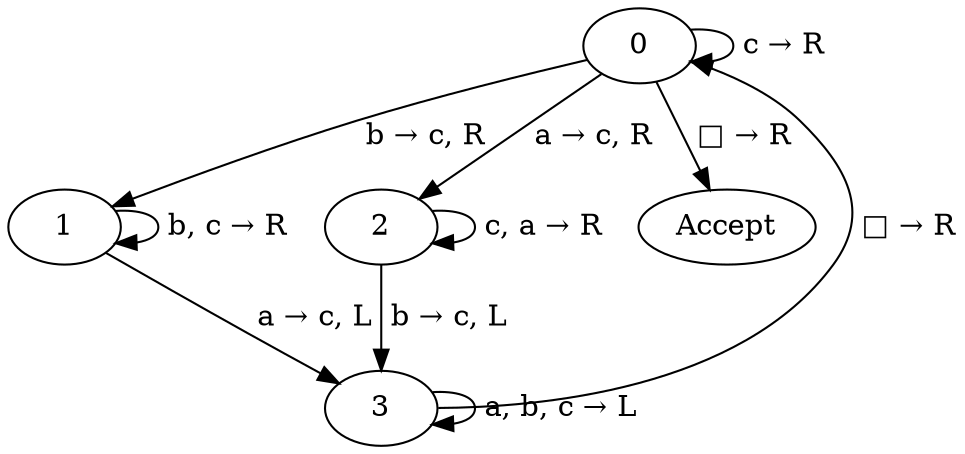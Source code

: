 digraph G { 
	graph [ dpi = 300 ];
	0 -> 1 [label = < b &#8594; c, R>]; 
	0 -> 0 [label = < c &#8594; R>]; 
	3 -> 3 [label = < a, b, c &#8594; L>]; 
	3 -> 0 [label = < &#9633; &#8594; R>]; 
	1 -> 1 [label = < b, c &#8594; R>]; 
	1 -> 3 [label = < a &#8594; c, L>]; 
	2 -> 3 [label = < b &#8594; c, L>]; 
	2 -> 2 [label = < c, a &#8594; R>]; 
	0 -> Accept [label = < &#9633; &#8594; R>]; 
	0 -> 2 [label = < a &#8594; c, R>]; 
}